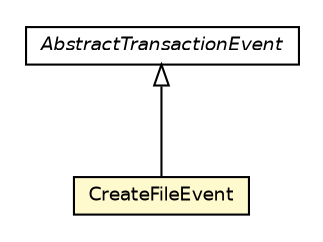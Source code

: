 #!/usr/local/bin/dot
#
# Class diagram 
# Generated by UmlGraph version 4.6 (http://www.spinellis.gr/sw/umlgraph)
#

digraph G {
	edge [fontname="Helvetica",fontsize=10,labelfontname="Helvetica",labelfontsize=10];
	node [fontname="Helvetica",fontsize=10,shape=plaintext];
	// org.apache.maven.archiva.transaction.CreateFileEvent
	c146083 [label=<<table border="0" cellborder="1" cellspacing="0" cellpadding="2" port="p" bgcolor="lemonChiffon" href="./CreateFileEvent.html">
		<tr><td><table border="0" cellspacing="0" cellpadding="1">
			<tr><td> CreateFileEvent </td></tr>
		</table></td></tr>
		</table>>, fontname="Helvetica", fontcolor="black", fontsize=9.0];
	// org.apache.maven.archiva.transaction.AbstractTransactionEvent
	c146085 [label=<<table border="0" cellborder="1" cellspacing="0" cellpadding="2" port="p" href="./AbstractTransactionEvent.html">
		<tr><td><table border="0" cellspacing="0" cellpadding="1">
			<tr><td><font face="Helvetica-Oblique"> AbstractTransactionEvent </font></td></tr>
		</table></td></tr>
		</table>>, fontname="Helvetica", fontcolor="black", fontsize=9.0];
	//org.apache.maven.archiva.transaction.CreateFileEvent extends org.apache.maven.archiva.transaction.AbstractTransactionEvent
	c146085:p -> c146083:p [dir=back,arrowtail=empty];
}

